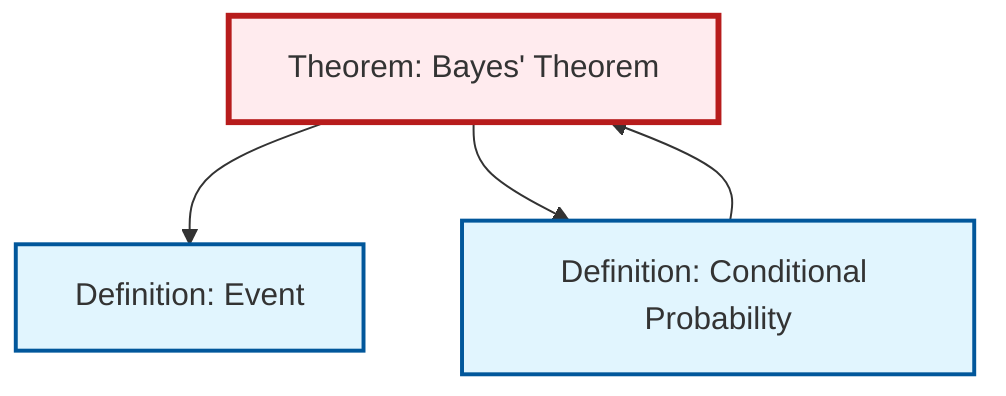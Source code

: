 graph TD
    classDef definition fill:#e1f5fe,stroke:#01579b,stroke-width:2px
    classDef theorem fill:#f3e5f5,stroke:#4a148c,stroke-width:2px
    classDef axiom fill:#fff3e0,stroke:#e65100,stroke-width:2px
    classDef example fill:#e8f5e9,stroke:#1b5e20,stroke-width:2px
    classDef current fill:#ffebee,stroke:#b71c1c,stroke-width:3px
    def-event["Definition: Event"]:::definition
    thm-bayes["Theorem: Bayes' Theorem"]:::theorem
    def-conditional-probability["Definition: Conditional Probability"]:::definition
    thm-bayes --> def-event
    def-conditional-probability --> thm-bayes
    thm-bayes --> def-conditional-probability
    class thm-bayes current